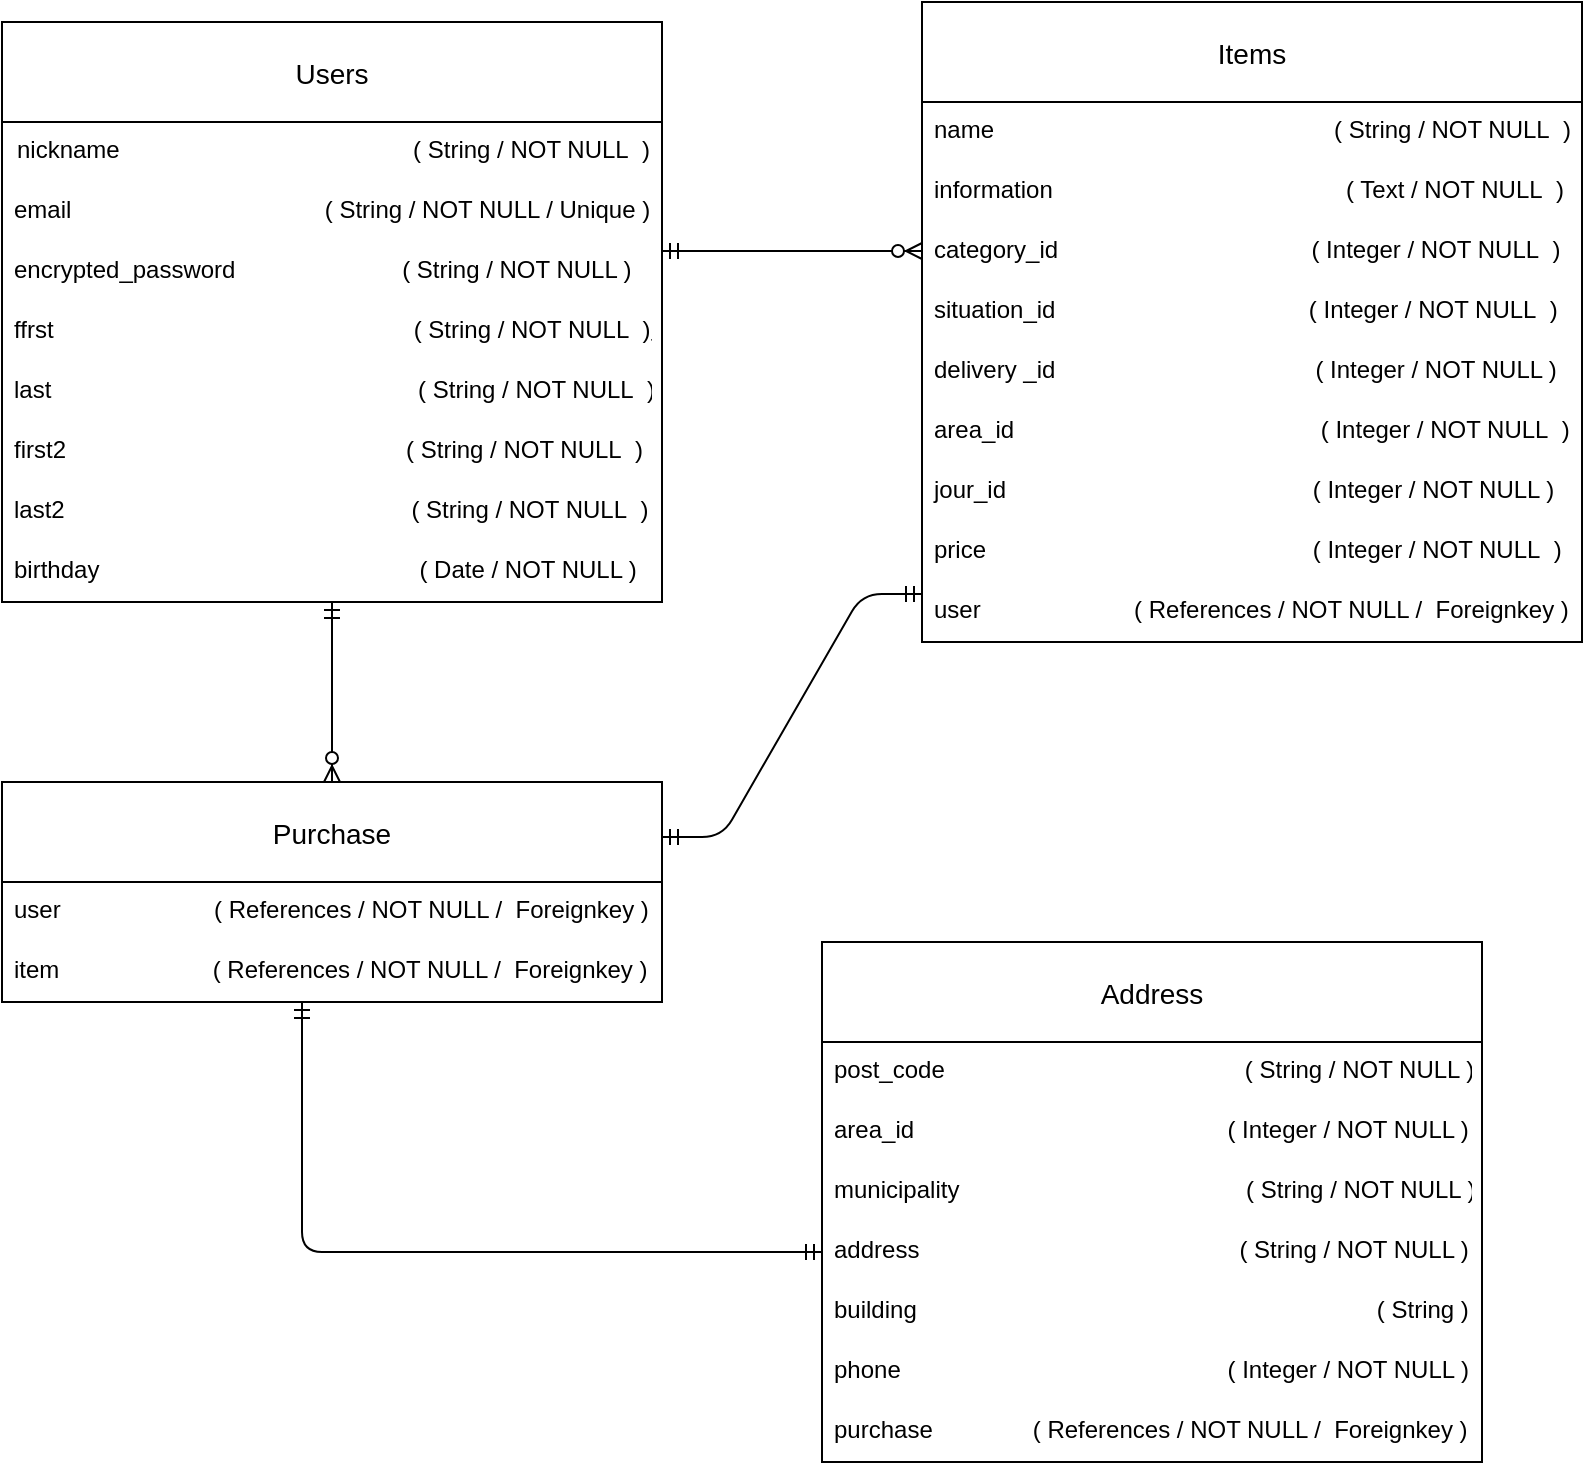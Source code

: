 <mxfile>
    <diagram id="fG6OVuSKnJGN_0vhMZjD" name="ページ1">
        <mxGraphModel dx="359" dy="559" grid="1" gridSize="10" guides="1" tooltips="1" connect="1" arrows="1" fold="1" page="1" pageScale="1" pageWidth="827" pageHeight="1169" math="0" shadow="0">
            <root>
                <mxCell id="0"/>
                <mxCell id="1" parent="0"/>
                <mxCell id="2" value="Users" style="swimlane;fontStyle=0;childLayout=stackLayout;horizontal=1;startSize=50;horizontalStack=0;resizeParent=1;resizeParentMax=0;resizeLast=0;collapsible=1;marginBottom=0;align=center;fontSize=14;" parent="1" vertex="1">
                    <mxGeometry x="20" y="130" width="330" height="290" as="geometry">
                        <mxRectangle x="80" y="150" width="50" height="26" as="alternateBounds"/>
                    </mxGeometry>
                </mxCell>
                <mxCell id="3" value="nickname                                            ( String / NOT NULL  )" style="text;strokeColor=none;fillColor=none;spacingLeft=4;spacingRight=4;overflow=hidden;rotatable=0;points=[[0,0.5],[1,0.5]];portConstraint=eastwest;fontSize=12;align=right;" parent="2" vertex="1">
                    <mxGeometry y="50" width="330" height="30" as="geometry"/>
                </mxCell>
                <mxCell id="4" value="email                                      ( String / NOT NULL / Unique )" style="text;strokeColor=none;fillColor=none;spacingLeft=4;spacingRight=4;overflow=hidden;rotatable=0;points=[[0,0.5],[1,0.5]];portConstraint=eastwest;fontSize=12;" parent="2" vertex="1">
                    <mxGeometry y="80" width="330" height="30" as="geometry"/>
                </mxCell>
                <mxCell id="5" value="encrypted_password                         ( String / NOT NULL )" style="text;strokeColor=none;fillColor=none;spacingLeft=4;spacingRight=4;overflow=hidden;rotatable=0;points=[[0,0.5],[1,0.5]];portConstraint=eastwest;fontSize=12;" parent="2" vertex="1">
                    <mxGeometry y="110" width="330" height="30" as="geometry"/>
                </mxCell>
                <mxCell id="16" value="ffrst                                                      ( String / NOT NULL  )」" style="text;strokeColor=none;fillColor=none;spacingLeft=4;spacingRight=4;overflow=hidden;rotatable=0;points=[[0,0.5],[1,0.5]];portConstraint=eastwest;fontSize=12;" parent="2" vertex="1">
                    <mxGeometry y="140" width="330" height="30" as="geometry"/>
                </mxCell>
                <mxCell id="58" value="last                                                       ( String / NOT NULL  )&#10;" style="text;strokeColor=none;fillColor=none;spacingLeft=4;spacingRight=4;overflow=hidden;rotatable=0;points=[[0,0.5],[1,0.5]];portConstraint=eastwest;fontSize=12;" parent="2" vertex="1">
                    <mxGeometry y="170" width="330" height="30" as="geometry"/>
                </mxCell>
                <mxCell id="76" value="first2                                                   ( String / NOT NULL  )" style="text;strokeColor=none;fillColor=none;spacingLeft=4;spacingRight=4;overflow=hidden;rotatable=0;points=[[0,0.5],[1,0.5]];portConstraint=eastwest;fontSize=12;" vertex="1" parent="2">
                    <mxGeometry y="200" width="330" height="30" as="geometry"/>
                </mxCell>
                <mxCell id="77" value="last2                                                    ( String / NOT NULL  )&#10;" style="text;strokeColor=none;fillColor=none;spacingLeft=4;spacingRight=4;overflow=hidden;rotatable=0;points=[[0,0.5],[1,0.5]];portConstraint=eastwest;fontSize=12;" vertex="1" parent="2">
                    <mxGeometry y="230" width="330" height="30" as="geometry"/>
                </mxCell>
                <mxCell id="17" value="birthday                                                ( Date / NOT NULL )" style="text;strokeColor=none;fillColor=none;spacingLeft=4;spacingRight=4;overflow=hidden;rotatable=0;points=[[0,0.5],[1,0.5]];portConstraint=eastwest;fontSize=12;" parent="2" vertex="1">
                    <mxGeometry y="260" width="330" height="30" as="geometry"/>
                </mxCell>
                <mxCell id="8" value="Items" style="swimlane;fontStyle=0;childLayout=stackLayout;horizontal=1;startSize=50;horizontalStack=0;resizeParent=1;resizeParentMax=0;resizeLast=0;collapsible=1;marginBottom=0;align=center;fontSize=14;" parent="1" vertex="1">
                    <mxGeometry x="480" y="120" width="330" height="320" as="geometry">
                        <mxRectangle x="80" y="150" width="50" height="26" as="alternateBounds"/>
                    </mxGeometry>
                </mxCell>
                <mxCell id="10" value="name                                                   ( String / NOT NULL  )" style="text;strokeColor=none;fillColor=none;spacingLeft=4;spacingRight=4;overflow=hidden;rotatable=0;points=[[0,0.5],[1,0.5]];portConstraint=eastwest;fontSize=12;" parent="8" vertex="1">
                    <mxGeometry y="50" width="330" height="30" as="geometry"/>
                </mxCell>
                <mxCell id="11" value="information                                            ( Text / NOT NULL  )&#10;" style="text;strokeColor=none;fillColor=none;spacingLeft=4;spacingRight=4;overflow=hidden;rotatable=0;points=[[0,0.5],[1,0.5]];portConstraint=eastwest;fontSize=12;" parent="8" vertex="1">
                    <mxGeometry y="80" width="330" height="30" as="geometry"/>
                </mxCell>
                <mxCell id="19" value="category_id                                      ( Integer / NOT NULL  )" style="text;strokeColor=none;fillColor=none;spacingLeft=4;spacingRight=4;overflow=hidden;rotatable=0;points=[[0,0.5],[1,0.5]];portConstraint=eastwest;fontSize=12;" parent="8" vertex="1">
                    <mxGeometry y="110" width="330" height="30" as="geometry"/>
                </mxCell>
                <mxCell id="22" value="situation_id                                      ( Integer / NOT NULL  )" style="text;strokeColor=none;fillColor=none;spacingLeft=4;spacingRight=4;overflow=hidden;rotatable=0;points=[[0,0.5],[1,0.5]];portConstraint=eastwest;fontSize=12;" parent="8" vertex="1">
                    <mxGeometry y="140" width="330" height="30" as="geometry"/>
                </mxCell>
                <mxCell id="24" value="delivery _id                                       ( Integer / NOT NULL )" style="text;strokeColor=none;fillColor=none;spacingLeft=4;spacingRight=4;overflow=hidden;rotatable=0;points=[[0,0.5],[1,0.5]];portConstraint=eastwest;fontSize=12;" parent="8" vertex="1">
                    <mxGeometry y="170" width="330" height="30" as="geometry"/>
                </mxCell>
                <mxCell id="25" value="area_id                                              ( Integer / NOT NULL  )" style="text;strokeColor=none;fillColor=none;spacingLeft=4;spacingRight=4;overflow=hidden;rotatable=0;points=[[0,0.5],[1,0.5]];portConstraint=eastwest;fontSize=12;" parent="8" vertex="1">
                    <mxGeometry y="200" width="330" height="30" as="geometry"/>
                </mxCell>
                <mxCell id="26" value="jour_id                                              ( Integer / NOT NULL )" style="text;strokeColor=none;fillColor=none;spacingLeft=4;spacingRight=4;overflow=hidden;rotatable=0;points=[[0,0.5],[1,0.5]];portConstraint=eastwest;fontSize=12;" parent="8" vertex="1">
                    <mxGeometry y="230" width="330" height="30" as="geometry"/>
                </mxCell>
                <mxCell id="27" value="price                                                 ( Integer / NOT NULL  )" style="text;strokeColor=none;fillColor=none;spacingLeft=4;spacingRight=4;overflow=hidden;rotatable=0;points=[[0,0.5],[1,0.5]];portConstraint=eastwest;fontSize=12;" parent="8" vertex="1">
                    <mxGeometry y="260" width="330" height="30" as="geometry"/>
                </mxCell>
                <mxCell id="59" value="user                       ( References / NOT NULL /  Foreignkey )" style="text;strokeColor=none;fillColor=none;spacingLeft=4;spacingRight=4;overflow=hidden;rotatable=0;points=[[0,0.5],[1,0.5]];portConstraint=eastwest;fontSize=12;" parent="8" vertex="1">
                    <mxGeometry y="290" width="330" height="30" as="geometry"/>
                </mxCell>
                <mxCell id="12" value="Address" style="swimlane;fontStyle=0;childLayout=stackLayout;horizontal=1;startSize=50;horizontalStack=0;resizeParent=1;resizeParentMax=0;resizeLast=0;collapsible=1;marginBottom=0;align=center;fontSize=14;" parent="1" vertex="1">
                    <mxGeometry x="430" y="590" width="330" height="260" as="geometry">
                        <mxRectangle x="80" y="150" width="50" height="26" as="alternateBounds"/>
                    </mxGeometry>
                </mxCell>
                <mxCell id="30" value="post_code                                             ( String / NOT NULL )" style="text;strokeColor=none;fillColor=none;spacingLeft=4;spacingRight=4;overflow=hidden;rotatable=0;points=[[0,0.5],[1,0.5]];portConstraint=eastwest;fontSize=12;" parent="12" vertex="1">
                    <mxGeometry y="50" width="330" height="30" as="geometry"/>
                </mxCell>
                <mxCell id="31" value="area_id                                               ( Integer / NOT NULL )" style="text;strokeColor=none;fillColor=none;spacingLeft=4;spacingRight=4;overflow=hidden;rotatable=0;points=[[0,0.5],[1,0.5]];portConstraint=eastwest;fontSize=12;" parent="12" vertex="1">
                    <mxGeometry y="80" width="330" height="30" as="geometry"/>
                </mxCell>
                <mxCell id="32" value="municipality                                           ( String / NOT NULL )" style="text;strokeColor=none;fillColor=none;spacingLeft=4;spacingRight=4;overflow=hidden;rotatable=0;points=[[0,0.5],[1,0.5]];portConstraint=eastwest;fontSize=12;" parent="12" vertex="1">
                    <mxGeometry y="110" width="330" height="30" as="geometry"/>
                </mxCell>
                <mxCell id="34" value="address                                                ( String / NOT NULL )&#10;" style="text;strokeColor=none;fillColor=none;spacingLeft=4;spacingRight=4;overflow=hidden;rotatable=0;points=[[0,0.5],[1,0.5]];portConstraint=eastwest;fontSize=12;" parent="12" vertex="1">
                    <mxGeometry y="140" width="330" height="30" as="geometry"/>
                </mxCell>
                <mxCell id="35" value="building                                                                     ( String )&#10;" style="text;strokeColor=none;fillColor=none;spacingLeft=4;spacingRight=4;overflow=hidden;rotatable=0;points=[[0,0.5],[1,0.5]];portConstraint=eastwest;fontSize=12;" parent="12" vertex="1">
                    <mxGeometry y="170" width="330" height="30" as="geometry"/>
                </mxCell>
                <mxCell id="36" value="phone                                                 ( Integer / NOT NULL )" style="text;strokeColor=none;fillColor=none;spacingLeft=4;spacingRight=4;overflow=hidden;rotatable=0;points=[[0,0.5],[1,0.5]];portConstraint=eastwest;fontSize=12;" parent="12" vertex="1">
                    <mxGeometry y="200" width="330" height="30" as="geometry"/>
                </mxCell>
                <mxCell id="75" value="purchase               ( References / NOT NULL /  Foreignkey )" style="text;strokeColor=none;fillColor=none;spacingLeft=4;spacingRight=4;overflow=hidden;rotatable=0;points=[[0,0.5],[1,0.5]];portConstraint=eastwest;fontSize=12;" parent="12" vertex="1">
                    <mxGeometry y="230" width="330" height="30" as="geometry"/>
                </mxCell>
                <mxCell id="52" value="" style="fontSize=12;html=1;endArrow=ERzeroToMany;startArrow=ERmandOne;rounded=0;strokeColor=default;" parent="1" edge="1">
                    <mxGeometry width="100" height="100" relative="1" as="geometry">
                        <mxPoint x="350" y="244.5" as="sourcePoint"/>
                        <mxPoint x="480" y="244.5" as="targetPoint"/>
                    </mxGeometry>
                </mxCell>
                <mxCell id="60" value="Purchase" style="swimlane;fontStyle=0;childLayout=stackLayout;horizontal=1;startSize=50;horizontalStack=0;resizeParent=1;resizeParentMax=0;resizeLast=0;collapsible=1;marginBottom=0;align=center;fontSize=14;" parent="1" vertex="1">
                    <mxGeometry x="20" y="510" width="330" height="110" as="geometry">
                        <mxRectangle x="80" y="150" width="50" height="26" as="alternateBounds"/>
                    </mxGeometry>
                </mxCell>
                <mxCell id="70" value="user                       ( References / NOT NULL /  Foreignkey )" style="text;strokeColor=none;fillColor=none;spacingLeft=4;spacingRight=4;overflow=hidden;rotatable=0;points=[[0,0.5],[1,0.5]];portConstraint=eastwest;fontSize=12;" parent="60" vertex="1">
                    <mxGeometry y="50" width="330" height="30" as="geometry"/>
                </mxCell>
                <mxCell id="74" value="item                       ( References / NOT NULL /  Foreignkey )" style="text;strokeColor=none;fillColor=none;spacingLeft=4;spacingRight=4;overflow=hidden;rotatable=0;points=[[0,0.5],[1,0.5]];portConstraint=eastwest;fontSize=12;" parent="60" vertex="1">
                    <mxGeometry y="80" width="330" height="30" as="geometry"/>
                </mxCell>
                <mxCell id="71" value="" style="fontSize=12;html=1;endArrow=ERzeroToMany;startArrow=ERmandOne;rounded=0;strokeColor=default;entryX=0.5;entryY=0;entryDx=0;entryDy=0;" parent="1" source="17" target="60" edge="1">
                    <mxGeometry width="100" height="100" relative="1" as="geometry">
                        <mxPoint x="210" y="410" as="sourcePoint"/>
                        <mxPoint x="340" y="410" as="targetPoint"/>
                    </mxGeometry>
                </mxCell>
                <mxCell id="72" value="" style="edgeStyle=entityRelationEdgeStyle;fontSize=12;html=1;endArrow=ERmandOne;startArrow=ERmandOne;exitX=1;exitY=0.25;exitDx=0;exitDy=0;" parent="1" source="60" edge="1">
                    <mxGeometry width="100" height="100" relative="1" as="geometry">
                        <mxPoint x="370" y="620" as="sourcePoint"/>
                        <mxPoint x="480" y="416" as="targetPoint"/>
                    </mxGeometry>
                </mxCell>
                <mxCell id="73" value="" style="edgeStyle=orthogonalEdgeStyle;fontSize=12;html=1;endArrow=ERmandOne;startArrow=ERmandOne;entryX=0;entryY=0.5;entryDx=0;entryDy=0;" parent="1" target="34" edge="1">
                    <mxGeometry width="100" height="100" relative="1" as="geometry">
                        <mxPoint x="170" y="620" as="sourcePoint"/>
                        <mxPoint x="300" y="660" as="targetPoint"/>
                        <Array as="points">
                            <mxPoint x="170" y="745"/>
                        </Array>
                    </mxGeometry>
                </mxCell>
            </root>
        </mxGraphModel>
    </diagram>
</mxfile>